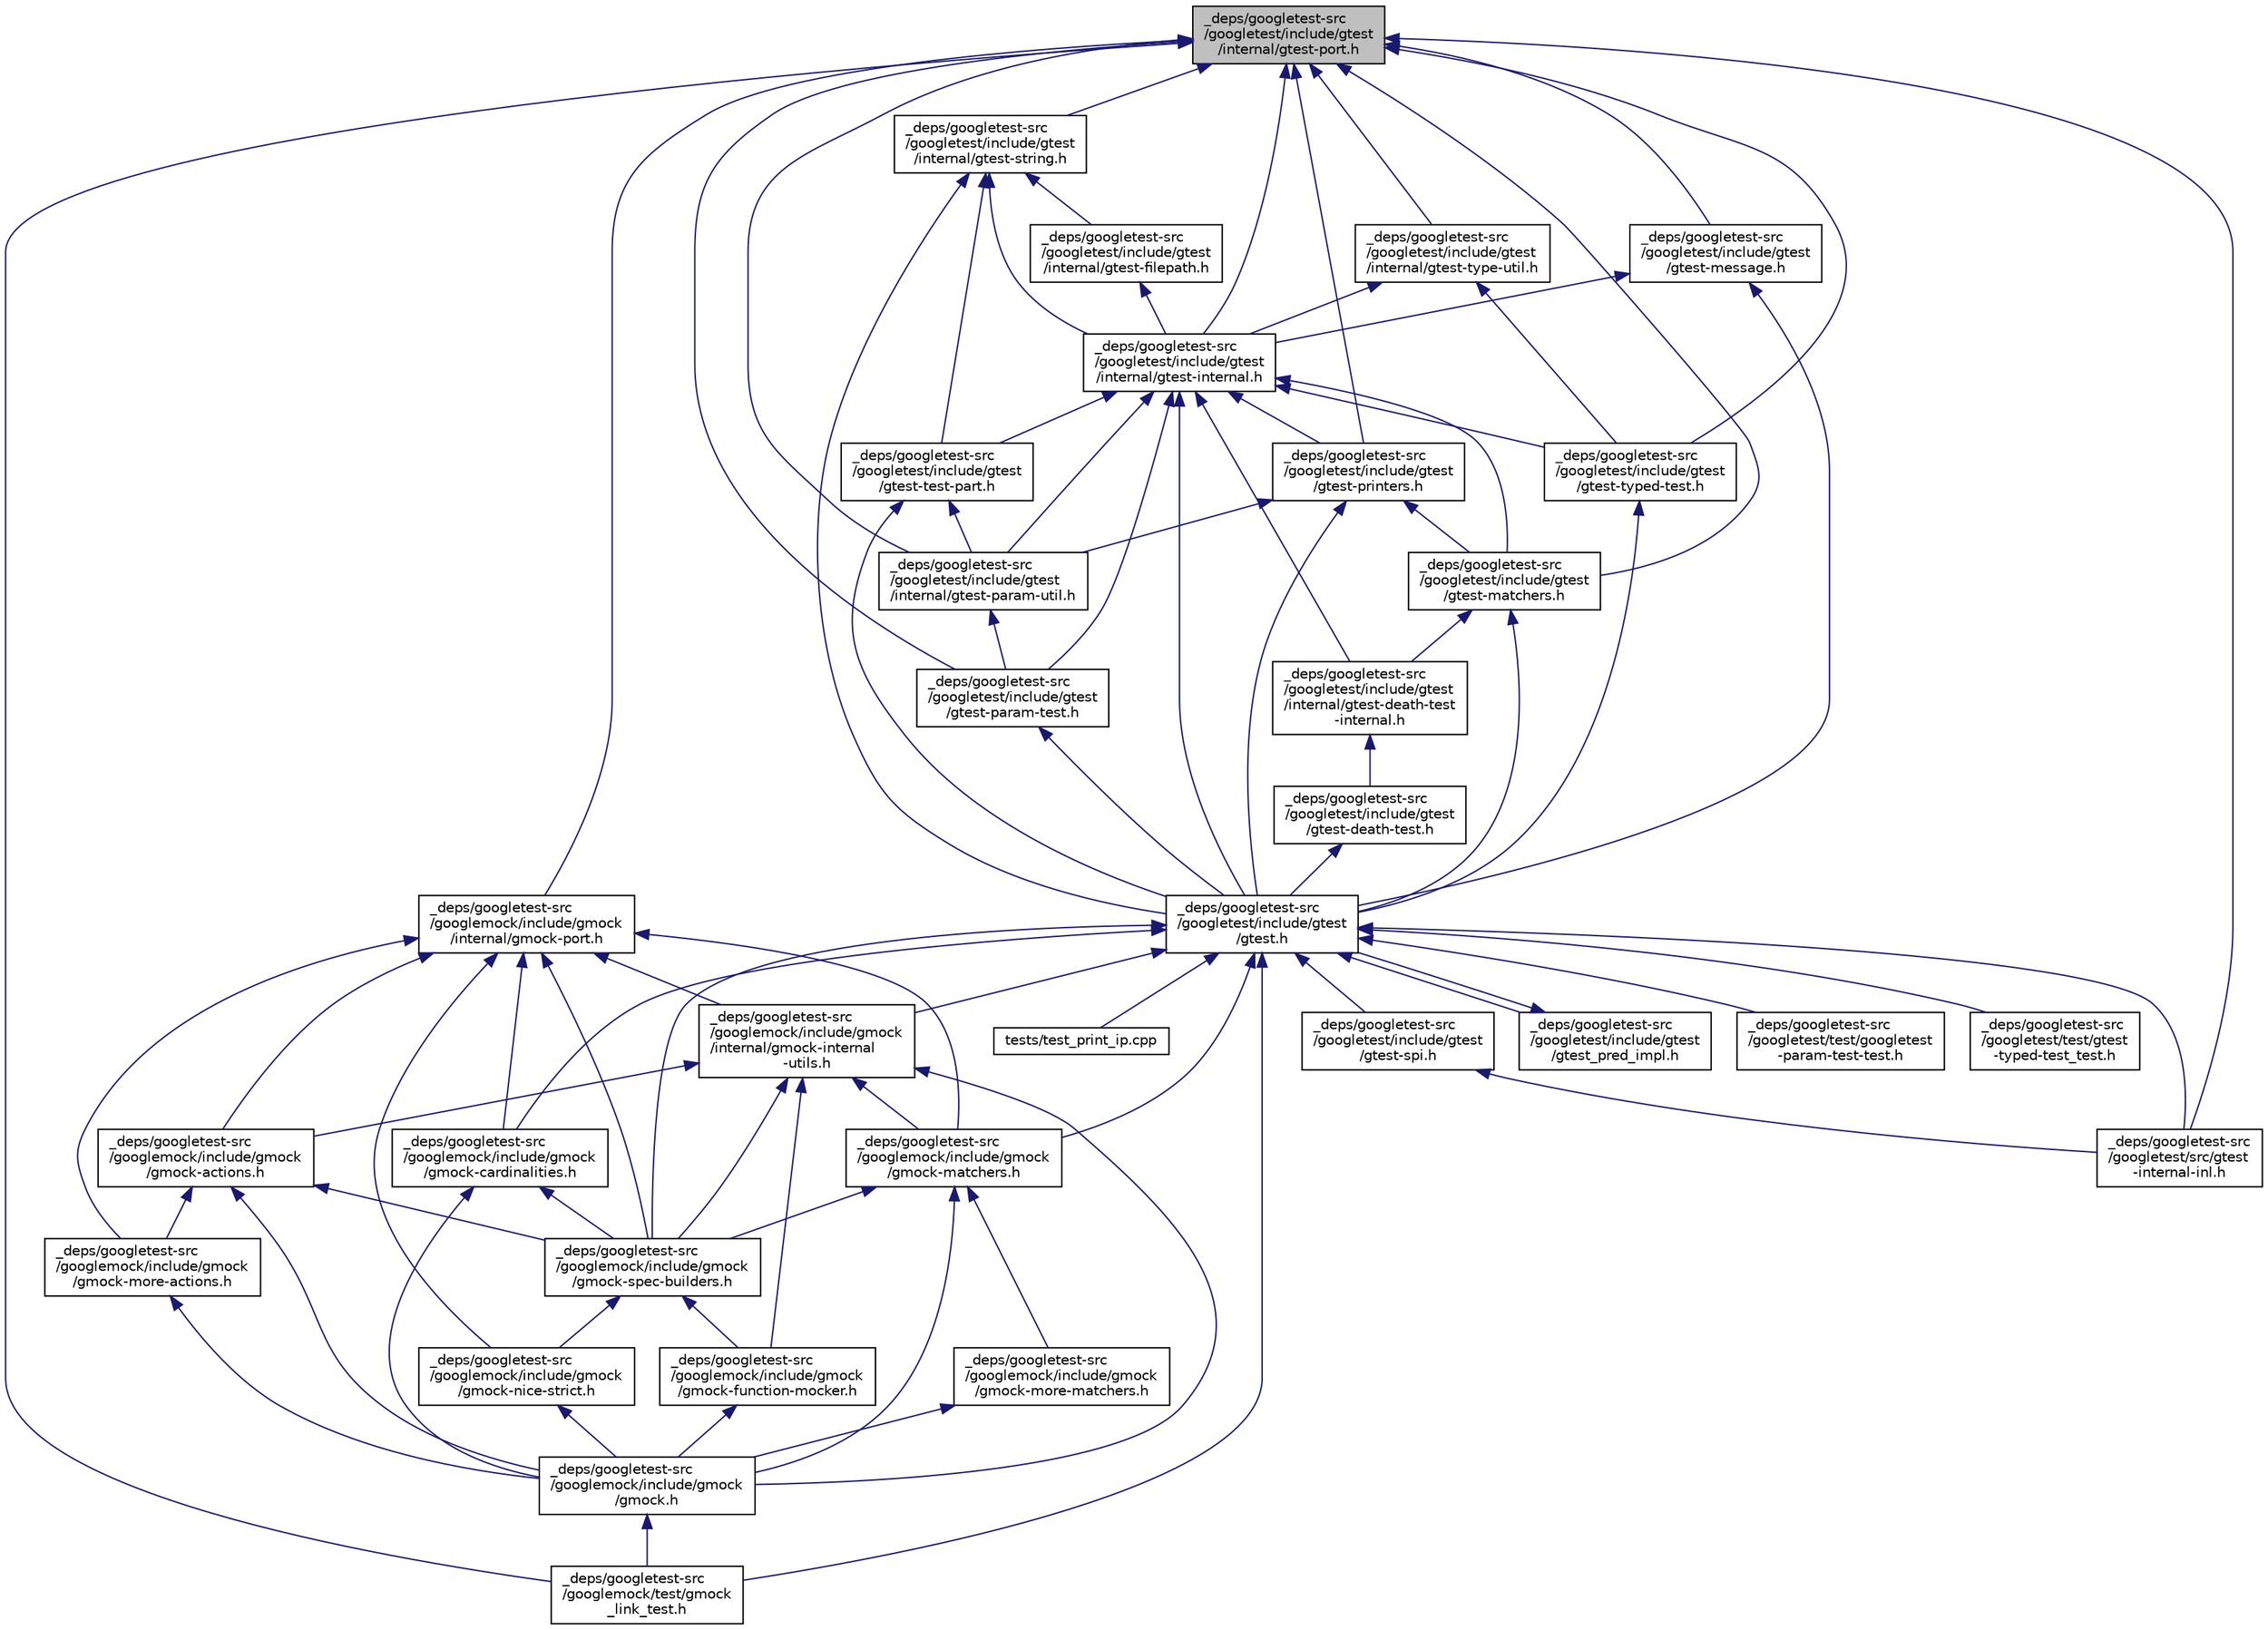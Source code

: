 digraph "_deps/googletest-src/googletest/include/gtest/internal/gtest-port.h"
{
 // INTERACTIVE_SVG=YES
 // LATEX_PDF_SIZE
  edge [fontname="Helvetica",fontsize="10",labelfontname="Helvetica",labelfontsize="10"];
  node [fontname="Helvetica",fontsize="10",shape=record];
  Node1 [label="_deps/googletest-src\l/googletest/include/gtest\l/internal/gtest-port.h",height=0.2,width=0.4,color="black", fillcolor="grey75", style="filled", fontcolor="black",tooltip=" "];
  Node1 -> Node2 [dir="back",color="midnightblue",fontsize="10",style="solid",fontname="Helvetica"];
  Node2 [label="_deps/googletest-src\l/googlemock/include/gmock\l/internal/gmock-port.h",height=0.2,width=0.4,color="black", fillcolor="white", style="filled",URL="$d9/d59/gmock-port_8h.html",tooltip=" "];
  Node2 -> Node3 [dir="back",color="midnightblue",fontsize="10",style="solid",fontname="Helvetica"];
  Node3 [label="_deps/googletest-src\l/googlemock/include/gmock\l/gmock-actions.h",height=0.2,width=0.4,color="black", fillcolor="white", style="filled",URL="$da/d9e/gmock-actions_8h.html",tooltip=" "];
  Node3 -> Node4 [dir="back",color="midnightblue",fontsize="10",style="solid",fontname="Helvetica"];
  Node4 [label="_deps/googletest-src\l/googlemock/include/gmock\l/gmock-more-actions.h",height=0.2,width=0.4,color="black", fillcolor="white", style="filled",URL="$d1/d58/gmock-more-actions_8h.html",tooltip=" "];
  Node4 -> Node5 [dir="back",color="midnightblue",fontsize="10",style="solid",fontname="Helvetica"];
  Node5 [label="_deps/googletest-src\l/googlemock/include/gmock\l/gmock.h",height=0.2,width=0.4,color="black", fillcolor="white", style="filled",URL="$de/d13/gmock_8h.html",tooltip=" "];
  Node5 -> Node6 [dir="back",color="midnightblue",fontsize="10",style="solid",fontname="Helvetica"];
  Node6 [label="_deps/googletest-src\l/googlemock/test/gmock\l_link_test.h",height=0.2,width=0.4,color="black", fillcolor="white", style="filled",URL="$d8/dce/gmock__link__test_8h.html",tooltip=" "];
  Node3 -> Node7 [dir="back",color="midnightblue",fontsize="10",style="solid",fontname="Helvetica"];
  Node7 [label="_deps/googletest-src\l/googlemock/include/gmock\l/gmock-spec-builders.h",height=0.2,width=0.4,color="black", fillcolor="white", style="filled",URL="$de/d98/gmock-spec-builders_8h.html",tooltip=" "];
  Node7 -> Node8 [dir="back",color="midnightblue",fontsize="10",style="solid",fontname="Helvetica"];
  Node8 [label="_deps/googletest-src\l/googlemock/include/gmock\l/gmock-function-mocker.h",height=0.2,width=0.4,color="black", fillcolor="white", style="filled",URL="$d0/d81/gmock-function-mocker_8h.html",tooltip=" "];
  Node8 -> Node5 [dir="back",color="midnightblue",fontsize="10",style="solid",fontname="Helvetica"];
  Node7 -> Node9 [dir="back",color="midnightblue",fontsize="10",style="solid",fontname="Helvetica"];
  Node9 [label="_deps/googletest-src\l/googlemock/include/gmock\l/gmock-nice-strict.h",height=0.2,width=0.4,color="black", fillcolor="white", style="filled",URL="$d0/d1e/gmock-nice-strict_8h.html",tooltip=" "];
  Node9 -> Node5 [dir="back",color="midnightblue",fontsize="10",style="solid",fontname="Helvetica"];
  Node3 -> Node5 [dir="back",color="midnightblue",fontsize="10",style="solid",fontname="Helvetica"];
  Node2 -> Node10 [dir="back",color="midnightblue",fontsize="10",style="solid",fontname="Helvetica"];
  Node10 [label="_deps/googletest-src\l/googlemock/include/gmock\l/gmock-cardinalities.h",height=0.2,width=0.4,color="black", fillcolor="white", style="filled",URL="$d9/dab/gmock-cardinalities_8h.html",tooltip=" "];
  Node10 -> Node7 [dir="back",color="midnightblue",fontsize="10",style="solid",fontname="Helvetica"];
  Node10 -> Node5 [dir="back",color="midnightblue",fontsize="10",style="solid",fontname="Helvetica"];
  Node2 -> Node11 [dir="back",color="midnightblue",fontsize="10",style="solid",fontname="Helvetica"];
  Node11 [label="_deps/googletest-src\l/googlemock/include/gmock\l/gmock-matchers.h",height=0.2,width=0.4,color="black", fillcolor="white", style="filled",URL="$dc/db1/gmock-matchers_8h.html",tooltip=" "];
  Node11 -> Node12 [dir="back",color="midnightblue",fontsize="10",style="solid",fontname="Helvetica"];
  Node12 [label="_deps/googletest-src\l/googlemock/include/gmock\l/gmock-more-matchers.h",height=0.2,width=0.4,color="black", fillcolor="white", style="filled",URL="$db/d42/gmock-more-matchers_8h.html",tooltip=" "];
  Node12 -> Node5 [dir="back",color="midnightblue",fontsize="10",style="solid",fontname="Helvetica"];
  Node11 -> Node7 [dir="back",color="midnightblue",fontsize="10",style="solid",fontname="Helvetica"];
  Node11 -> Node5 [dir="back",color="midnightblue",fontsize="10",style="solid",fontname="Helvetica"];
  Node2 -> Node4 [dir="back",color="midnightblue",fontsize="10",style="solid",fontname="Helvetica"];
  Node2 -> Node9 [dir="back",color="midnightblue",fontsize="10",style="solid",fontname="Helvetica"];
  Node2 -> Node7 [dir="back",color="midnightblue",fontsize="10",style="solid",fontname="Helvetica"];
  Node2 -> Node13 [dir="back",color="midnightblue",fontsize="10",style="solid",fontname="Helvetica"];
  Node13 [label="_deps/googletest-src\l/googlemock/include/gmock\l/internal/gmock-internal\l-utils.h",height=0.2,width=0.4,color="black", fillcolor="white", style="filled",URL="$dc/dea/gmock-internal-utils_8h.html",tooltip=" "];
  Node13 -> Node3 [dir="back",color="midnightblue",fontsize="10",style="solid",fontname="Helvetica"];
  Node13 -> Node8 [dir="back",color="midnightblue",fontsize="10",style="solid",fontname="Helvetica"];
  Node13 -> Node11 [dir="back",color="midnightblue",fontsize="10",style="solid",fontname="Helvetica"];
  Node13 -> Node7 [dir="back",color="midnightblue",fontsize="10",style="solid",fontname="Helvetica"];
  Node13 -> Node5 [dir="back",color="midnightblue",fontsize="10",style="solid",fontname="Helvetica"];
  Node1 -> Node6 [dir="back",color="midnightblue",fontsize="10",style="solid",fontname="Helvetica"];
  Node1 -> Node14 [dir="back",color="midnightblue",fontsize="10",style="solid",fontname="Helvetica"];
  Node14 [label="_deps/googletest-src\l/googletest/include/gtest\l/gtest-matchers.h",height=0.2,width=0.4,color="black", fillcolor="white", style="filled",URL="$d6/d0a/gtest-matchers_8h.html",tooltip=" "];
  Node14 -> Node15 [dir="back",color="midnightblue",fontsize="10",style="solid",fontname="Helvetica"];
  Node15 [label="_deps/googletest-src\l/googletest/include/gtest\l/gtest.h",height=0.2,width=0.4,color="black", fillcolor="white", style="filled",URL="$d8/d73/gtest_8h.html",tooltip=" "];
  Node15 -> Node10 [dir="back",color="midnightblue",fontsize="10",style="solid",fontname="Helvetica"];
  Node15 -> Node11 [dir="back",color="midnightblue",fontsize="10",style="solid",fontname="Helvetica"];
  Node15 -> Node7 [dir="back",color="midnightblue",fontsize="10",style="solid",fontname="Helvetica"];
  Node15 -> Node13 [dir="back",color="midnightblue",fontsize="10",style="solid",fontname="Helvetica"];
  Node15 -> Node6 [dir="back",color="midnightblue",fontsize="10",style="solid",fontname="Helvetica"];
  Node15 -> Node16 [dir="back",color="midnightblue",fontsize="10",style="solid",fontname="Helvetica"];
  Node16 [label="_deps/googletest-src\l/googletest/include/gtest\l/gtest-spi.h",height=0.2,width=0.4,color="black", fillcolor="white", style="filled",URL="$dc/dbe/gtest-spi_8h.html",tooltip=" "];
  Node16 -> Node17 [dir="back",color="midnightblue",fontsize="10",style="solid",fontname="Helvetica"];
  Node17 [label="_deps/googletest-src\l/googletest/src/gtest\l-internal-inl.h",height=0.2,width=0.4,color="black", fillcolor="white", style="filled",URL="$d0/da1/gtest-internal-inl_8h.html",tooltip=" "];
  Node15 -> Node18 [dir="back",color="midnightblue",fontsize="10",style="solid",fontname="Helvetica"];
  Node18 [label="_deps/googletest-src\l/googletest/include/gtest\l/gtest_pred_impl.h",height=0.2,width=0.4,color="black", fillcolor="white", style="filled",URL="$db/d6e/gtest__pred__impl_8h.html",tooltip=" "];
  Node18 -> Node15 [dir="back",color="midnightblue",fontsize="10",style="solid",fontname="Helvetica"];
  Node15 -> Node17 [dir="back",color="midnightblue",fontsize="10",style="solid",fontname="Helvetica"];
  Node15 -> Node19 [dir="back",color="midnightblue",fontsize="10",style="solid",fontname="Helvetica"];
  Node19 [label="_deps/googletest-src\l/googletest/test/googletest\l-param-test-test.h",height=0.2,width=0.4,color="black", fillcolor="white", style="filled",URL="$dd/d37/googletest-param-test-test_8h.html",tooltip=" "];
  Node15 -> Node20 [dir="back",color="midnightblue",fontsize="10",style="solid",fontname="Helvetica"];
  Node20 [label="_deps/googletest-src\l/googletest/test/gtest\l-typed-test_test.h",height=0.2,width=0.4,color="black", fillcolor="white", style="filled",URL="$de/d8b/gtest-typed-test__test_8h.html",tooltip=" "];
  Node15 -> Node21 [dir="back",color="midnightblue",fontsize="10",style="solid",fontname="Helvetica"];
  Node21 [label="tests/test_print_ip.cpp",height=0.2,width=0.4,color="black", fillcolor="white", style="filled",URL="$d5/d3a/test__print__ip_8cpp.html",tooltip=" "];
  Node14 -> Node22 [dir="back",color="midnightblue",fontsize="10",style="solid",fontname="Helvetica"];
  Node22 [label="_deps/googletest-src\l/googletest/include/gtest\l/internal/gtest-death-test\l-internal.h",height=0.2,width=0.4,color="black", fillcolor="white", style="filled",URL="$d0/d1a/gtest-death-test-internal_8h.html",tooltip=" "];
  Node22 -> Node23 [dir="back",color="midnightblue",fontsize="10",style="solid",fontname="Helvetica"];
  Node23 [label="_deps/googletest-src\l/googletest/include/gtest\l/gtest-death-test.h",height=0.2,width=0.4,color="black", fillcolor="white", style="filled",URL="$d4/d59/gtest-death-test_8h.html",tooltip=" "];
  Node23 -> Node15 [dir="back",color="midnightblue",fontsize="10",style="solid",fontname="Helvetica"];
  Node1 -> Node24 [dir="back",color="midnightblue",fontsize="10",style="solid",fontname="Helvetica"];
  Node24 [label="_deps/googletest-src\l/googletest/include/gtest\l/gtest-message.h",height=0.2,width=0.4,color="black", fillcolor="white", style="filled",URL="$d6/da4/gtest-message_8h.html",tooltip=" "];
  Node24 -> Node15 [dir="back",color="midnightblue",fontsize="10",style="solid",fontname="Helvetica"];
  Node24 -> Node25 [dir="back",color="midnightblue",fontsize="10",style="solid",fontname="Helvetica"];
  Node25 [label="_deps/googletest-src\l/googletest/include/gtest\l/internal/gtest-internal.h",height=0.2,width=0.4,color="black", fillcolor="white", style="filled",URL="$d5/da1/gtest-internal_8h.html",tooltip=" "];
  Node25 -> Node14 [dir="back",color="midnightblue",fontsize="10",style="solid",fontname="Helvetica"];
  Node25 -> Node26 [dir="back",color="midnightblue",fontsize="10",style="solid",fontname="Helvetica"];
  Node26 [label="_deps/googletest-src\l/googletest/include/gtest\l/gtest-param-test.h",height=0.2,width=0.4,color="black", fillcolor="white", style="filled",URL="$d0/d31/gtest-param-test_8h.html",tooltip=" "];
  Node26 -> Node15 [dir="back",color="midnightblue",fontsize="10",style="solid",fontname="Helvetica"];
  Node25 -> Node27 [dir="back",color="midnightblue",fontsize="10",style="solid",fontname="Helvetica"];
  Node27 [label="_deps/googletest-src\l/googletest/include/gtest\l/gtest-printers.h",height=0.2,width=0.4,color="black", fillcolor="white", style="filled",URL="$d0/d6d/gtest-printers_8h.html",tooltip=" "];
  Node27 -> Node14 [dir="back",color="midnightblue",fontsize="10",style="solid",fontname="Helvetica"];
  Node27 -> Node15 [dir="back",color="midnightblue",fontsize="10",style="solid",fontname="Helvetica"];
  Node27 -> Node28 [dir="back",color="midnightblue",fontsize="10",style="solid",fontname="Helvetica"];
  Node28 [label="_deps/googletest-src\l/googletest/include/gtest\l/internal/gtest-param-util.h",height=0.2,width=0.4,color="black", fillcolor="white", style="filled",URL="$dc/df2/gtest-param-util_8h.html",tooltip=" "];
  Node28 -> Node26 [dir="back",color="midnightblue",fontsize="10",style="solid",fontname="Helvetica"];
  Node25 -> Node29 [dir="back",color="midnightblue",fontsize="10",style="solid",fontname="Helvetica"];
  Node29 [label="_deps/googletest-src\l/googletest/include/gtest\l/gtest-test-part.h",height=0.2,width=0.4,color="black", fillcolor="white", style="filled",URL="$d1/d01/gtest-test-part_8h.html",tooltip=" "];
  Node29 -> Node15 [dir="back",color="midnightblue",fontsize="10",style="solid",fontname="Helvetica"];
  Node29 -> Node28 [dir="back",color="midnightblue",fontsize="10",style="solid",fontname="Helvetica"];
  Node25 -> Node30 [dir="back",color="midnightblue",fontsize="10",style="solid",fontname="Helvetica"];
  Node30 [label="_deps/googletest-src\l/googletest/include/gtest\l/gtest-typed-test.h",height=0.2,width=0.4,color="black", fillcolor="white", style="filled",URL="$de/dce/gtest-typed-test_8h.html",tooltip=" "];
  Node30 -> Node15 [dir="back",color="midnightblue",fontsize="10",style="solid",fontname="Helvetica"];
  Node25 -> Node15 [dir="back",color="midnightblue",fontsize="10",style="solid",fontname="Helvetica"];
  Node25 -> Node22 [dir="back",color="midnightblue",fontsize="10",style="solid",fontname="Helvetica"];
  Node25 -> Node28 [dir="back",color="midnightblue",fontsize="10",style="solid",fontname="Helvetica"];
  Node1 -> Node26 [dir="back",color="midnightblue",fontsize="10",style="solid",fontname="Helvetica"];
  Node1 -> Node27 [dir="back",color="midnightblue",fontsize="10",style="solid",fontname="Helvetica"];
  Node1 -> Node30 [dir="back",color="midnightblue",fontsize="10",style="solid",fontname="Helvetica"];
  Node1 -> Node25 [dir="back",color="midnightblue",fontsize="10",style="solid",fontname="Helvetica"];
  Node1 -> Node28 [dir="back",color="midnightblue",fontsize="10",style="solid",fontname="Helvetica"];
  Node1 -> Node31 [dir="back",color="midnightblue",fontsize="10",style="solid",fontname="Helvetica"];
  Node31 [label="_deps/googletest-src\l/googletest/include/gtest\l/internal/gtest-string.h",height=0.2,width=0.4,color="black", fillcolor="white", style="filled",URL="$d0/d45/gtest-string_8h.html",tooltip=" "];
  Node31 -> Node29 [dir="back",color="midnightblue",fontsize="10",style="solid",fontname="Helvetica"];
  Node31 -> Node15 [dir="back",color="midnightblue",fontsize="10",style="solid",fontname="Helvetica"];
  Node31 -> Node32 [dir="back",color="midnightblue",fontsize="10",style="solid",fontname="Helvetica"];
  Node32 [label="_deps/googletest-src\l/googletest/include/gtest\l/internal/gtest-filepath.h",height=0.2,width=0.4,color="black", fillcolor="white", style="filled",URL="$dc/d79/gtest-filepath_8h.html",tooltip=" "];
  Node32 -> Node25 [dir="back",color="midnightblue",fontsize="10",style="solid",fontname="Helvetica"];
  Node31 -> Node25 [dir="back",color="midnightblue",fontsize="10",style="solid",fontname="Helvetica"];
  Node1 -> Node33 [dir="back",color="midnightblue",fontsize="10",style="solid",fontname="Helvetica"];
  Node33 [label="_deps/googletest-src\l/googletest/include/gtest\l/internal/gtest-type-util.h",height=0.2,width=0.4,color="black", fillcolor="white", style="filled",URL="$d9/d97/gtest-type-util_8h.html",tooltip=" "];
  Node33 -> Node30 [dir="back",color="midnightblue",fontsize="10",style="solid",fontname="Helvetica"];
  Node33 -> Node25 [dir="back",color="midnightblue",fontsize="10",style="solid",fontname="Helvetica"];
  Node1 -> Node17 [dir="back",color="midnightblue",fontsize="10",style="solid",fontname="Helvetica"];
}
